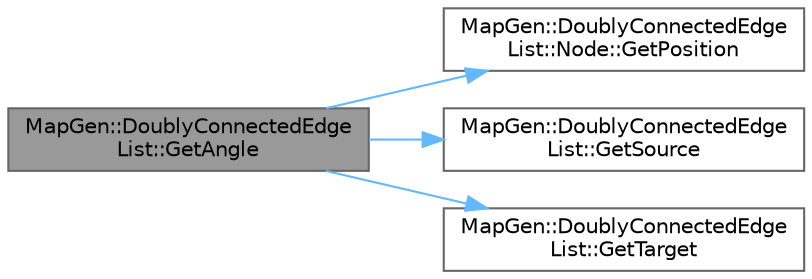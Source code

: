 digraph "MapGen::DoublyConnectedEdgeList::GetAngle"
{
 // INTERACTIVE_SVG=YES
 // LATEX_PDF_SIZE
  bgcolor="transparent";
  edge [fontname=Helvetica,fontsize=10,labelfontname=Helvetica,labelfontsize=10];
  node [fontname=Helvetica,fontsize=10,shape=box,height=0.2,width=0.4];
  rankdir="LR";
  Node1 [id="Node000001",label="MapGen::DoublyConnectedEdge\lList::GetAngle",height=0.2,width=0.4,color="gray40", fillcolor="grey60", style="filled", fontcolor="black",tooltip="Return the angle [-pi, pi] of the half-edge."];
  Node1 -> Node2 [id="edge1_Node000001_Node000002",color="steelblue1",style="solid",tooltip=" "];
  Node2 [id="Node000002",label="MapGen::DoublyConnectedEdge\lList::Node::GetPosition",height=0.2,width=0.4,color="grey40", fillcolor="white", style="filled",URL="$de/d6b/structMapGen_1_1DoublyConnectedEdgeList_1_1Node.html#a1404bf5477f16a79bcadd8300c64fa37",tooltip=" "];
  Node1 -> Node3 [id="edge2_Node000001_Node000003",color="steelblue1",style="solid",tooltip=" "];
  Node3 [id="Node000003",label="MapGen::DoublyConnectedEdge\lList::GetSource",height=0.2,width=0.4,color="grey40", fillcolor="white", style="filled",URL="$d3/d57/classMapGen_1_1DoublyConnectedEdgeList.html#a801df47ea999c7f42a3bc829ad6b71b4",tooltip=" "];
  Node1 -> Node4 [id="edge3_Node000001_Node000004",color="steelblue1",style="solid",tooltip=" "];
  Node4 [id="Node000004",label="MapGen::DoublyConnectedEdge\lList::GetTarget",height=0.2,width=0.4,color="grey40", fillcolor="white", style="filled",URL="$d3/d57/classMapGen_1_1DoublyConnectedEdgeList.html#a492040546af8e497cddc5263a939405a",tooltip=" "];
}
